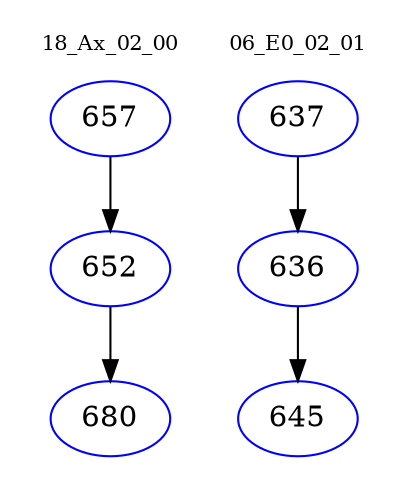 digraph{
subgraph cluster_0 {
color = white
label = "18_Ax_02_00";
fontsize=10;
T0_657 [label="657", color="blue"]
T0_657 -> T0_652 [color="black"]
T0_652 [label="652", color="blue"]
T0_652 -> T0_680 [color="black"]
T0_680 [label="680", color="blue"]
}
subgraph cluster_1 {
color = white
label = "06_E0_02_01";
fontsize=10;
T1_637 [label="637", color="blue"]
T1_637 -> T1_636 [color="black"]
T1_636 [label="636", color="blue"]
T1_636 -> T1_645 [color="black"]
T1_645 [label="645", color="blue"]
}
}
